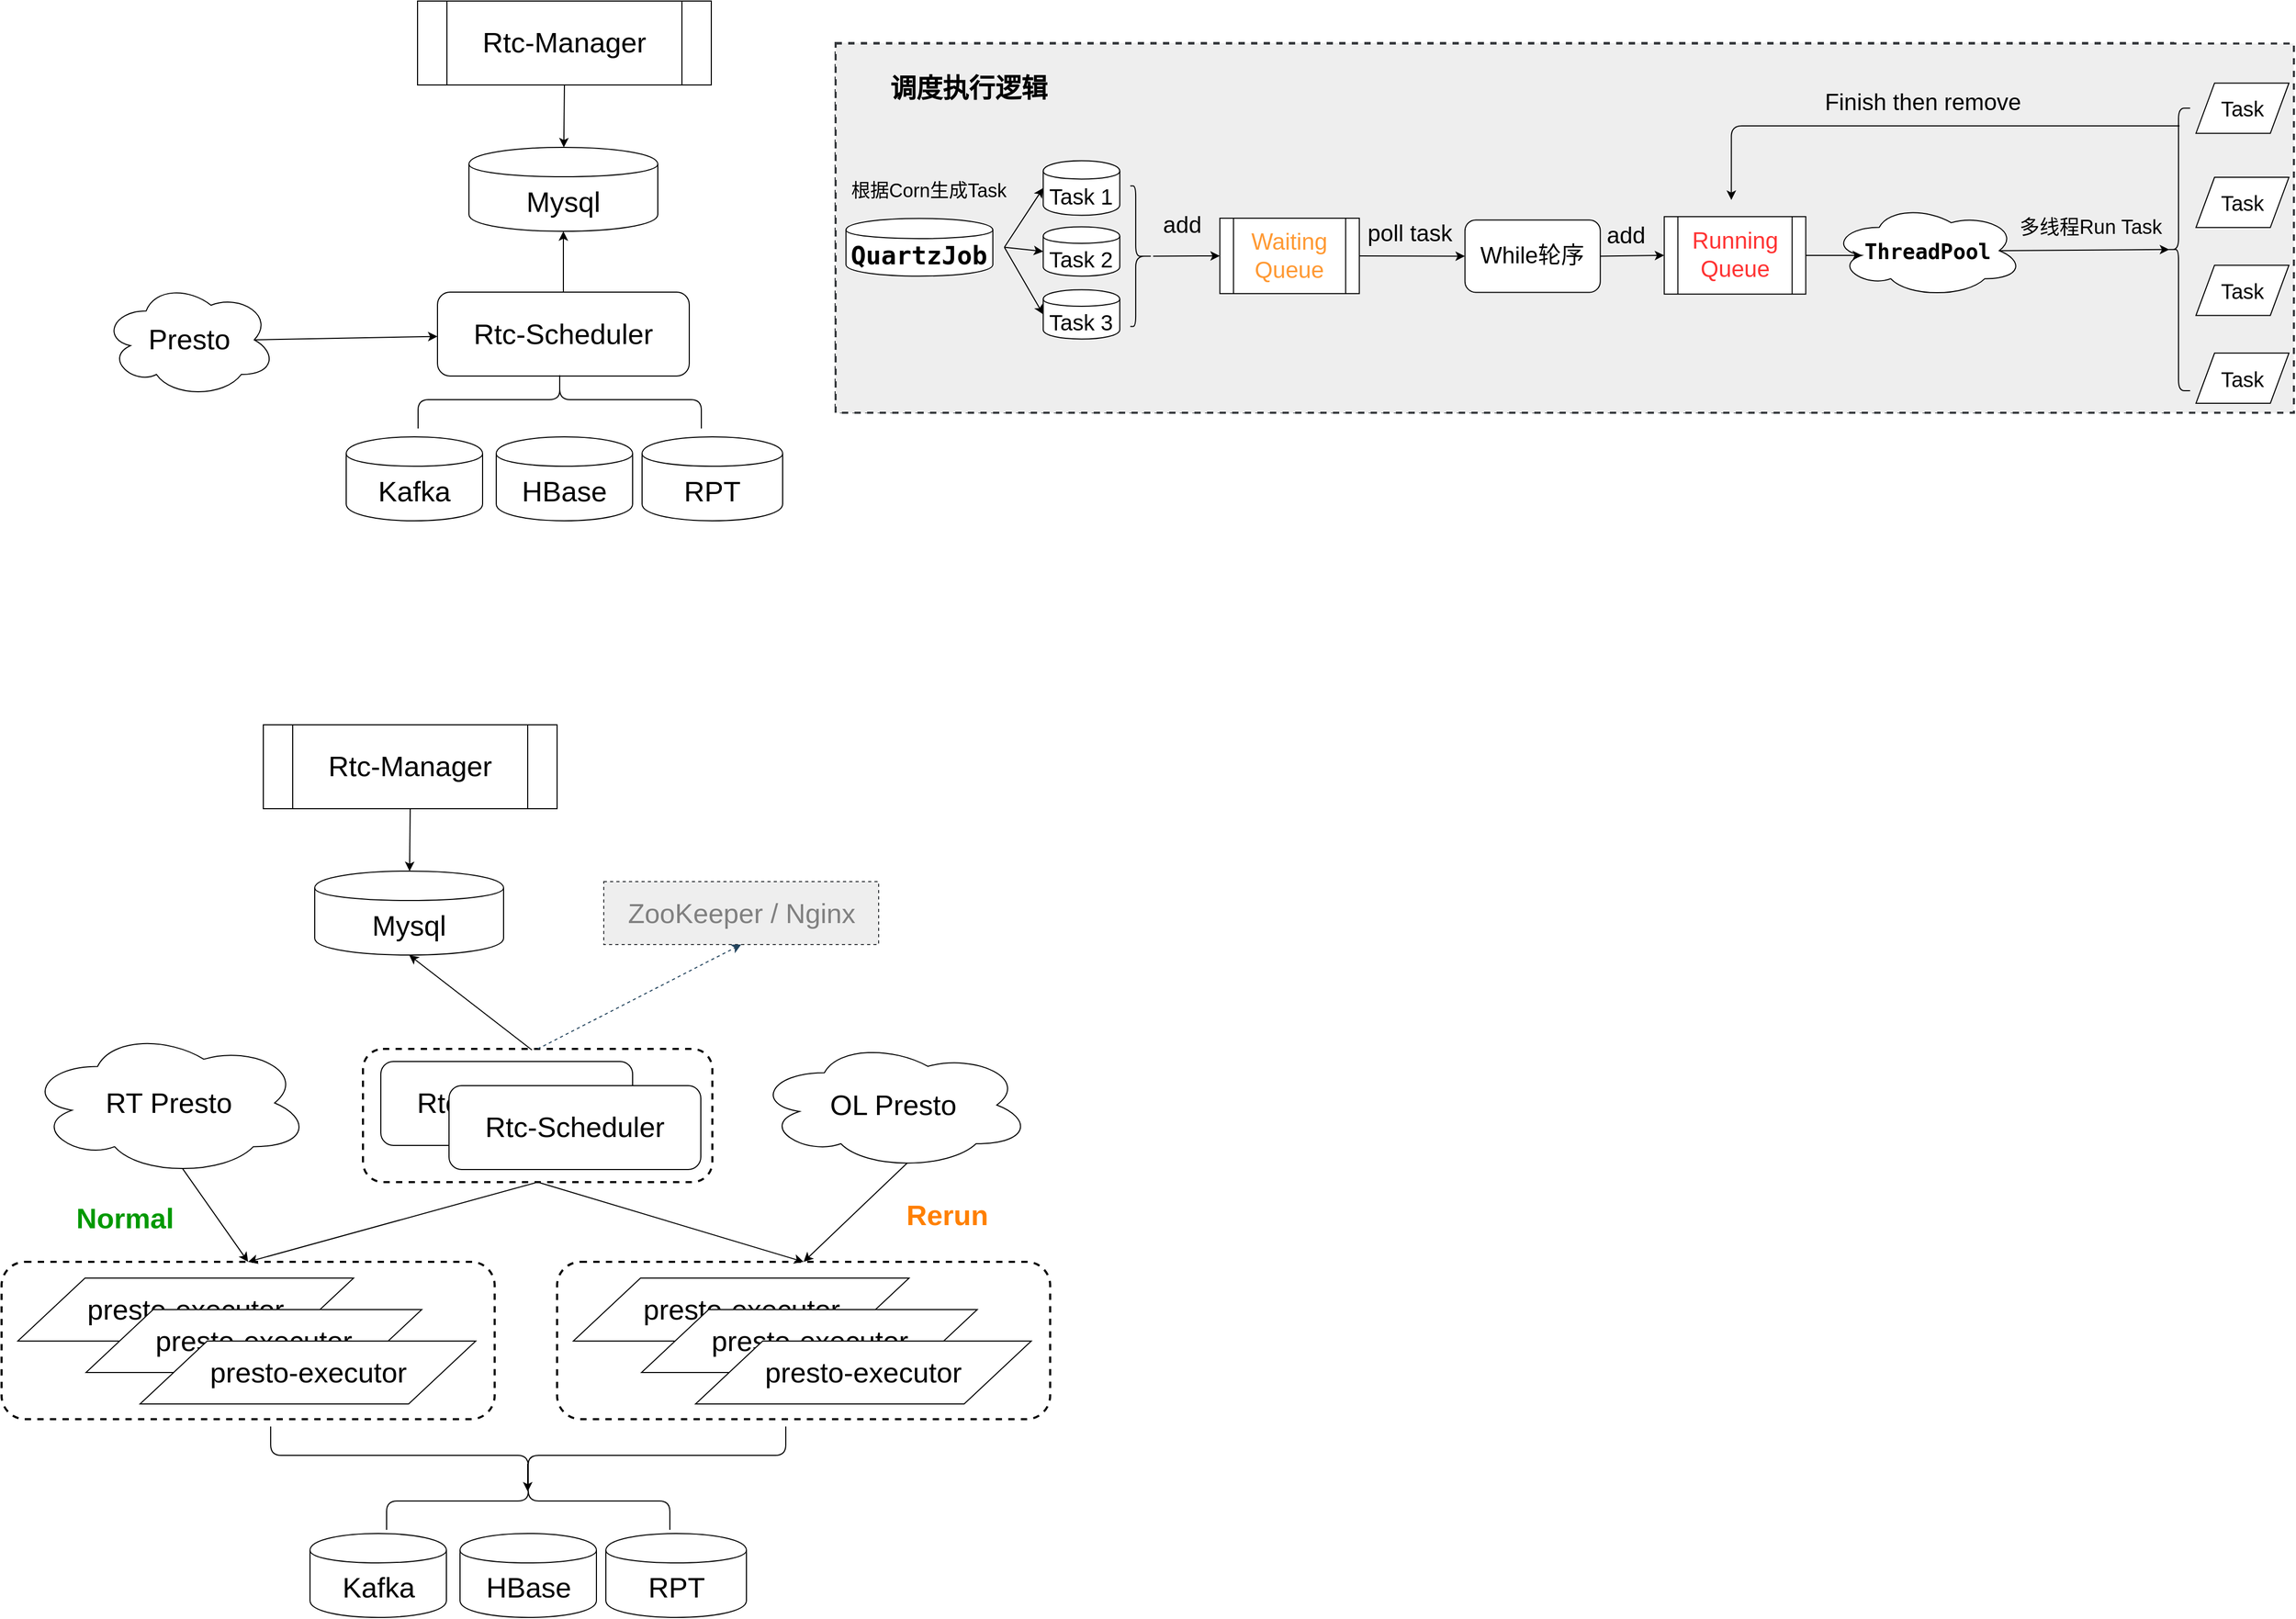 <mxfile pages="1" version="11.2.1" type="github"><diagram id="6GGWvpli2ypJI9R8YyCM" name="第 1 页"><mxGraphModel dx="1673" dy="946" grid="1" gridSize="10" guides="1" tooltips="1" connect="1" arrows="1" fold="1" page="1" pageScale="1" pageWidth="5000" pageHeight="5000" math="0" shadow="0"><root><mxCell id="0"/><mxCell id="1" parent="0"/><mxCell id="wfswNdiwdFXzxna1z3ZK-1" value="&lt;font style=&quot;font-size: 27px&quot;&gt;Rtc-Manager&lt;/font&gt;" style="shape=process;whiteSpace=wrap;html=1;backgroundOutline=1;" parent="1" vertex="1"><mxGeometry x="730" y="150" width="280" height="80" as="geometry"/></mxCell><mxCell id="wfswNdiwdFXzxna1z3ZK-2" value="&lt;font style=&quot;font-size: 27px&quot;&gt;Rtc-&lt;span style=&quot;font-family: &amp;#34;microsoft yahei&amp;#34; , &amp;#34;arial&amp;#34; , &amp;#34;helvetica&amp;#34; , sans-serif ; text-align: left ; background-color: rgb(255 , 255 , 255)&quot;&gt;Scheduler&lt;/span&gt;&lt;/font&gt;" style="rounded=1;whiteSpace=wrap;html=1;" parent="1" vertex="1"><mxGeometry x="749" y="427.5" width="240" height="80" as="geometry"/></mxCell><mxCell id="wfswNdiwdFXzxna1z3ZK-3" value="&lt;font style=&quot;font-size: 27px&quot;&gt;Mysql&lt;/font&gt;" style="shape=cylinder;whiteSpace=wrap;html=1;boundedLbl=1;backgroundOutline=1;" parent="1" vertex="1"><mxGeometry x="779" y="289.5" width="180" height="80" as="geometry"/></mxCell><mxCell id="wfswNdiwdFXzxna1z3ZK-6" value="&lt;font style=&quot;font-size: 27px&quot;&gt;Presto&lt;/font&gt;" style="ellipse;shape=cloud;whiteSpace=wrap;html=1;" parent="1" vertex="1"><mxGeometry x="430" y="418" width="165" height="110" as="geometry"/></mxCell><mxCell id="wfswNdiwdFXzxna1z3ZK-7" value="&lt;font style=&quot;font-size: 27px&quot;&gt;Kafka&lt;/font&gt;" style="shape=cylinder;whiteSpace=wrap;html=1;boundedLbl=1;backgroundOutline=1;" parent="1" vertex="1"><mxGeometry x="662" y="565.5" width="130" height="80" as="geometry"/></mxCell><mxCell id="wfswNdiwdFXzxna1z3ZK-9" value="&lt;font style=&quot;font-size: 27px&quot;&gt;HBase&lt;/font&gt;" style="shape=cylinder;whiteSpace=wrap;html=1;boundedLbl=1;backgroundOutline=1;" parent="1" vertex="1"><mxGeometry x="805" y="565.5" width="130" height="80" as="geometry"/></mxCell><mxCell id="wfswNdiwdFXzxna1z3ZK-10" value="&lt;font style=&quot;font-size: 27px&quot;&gt;RPT&lt;/font&gt;" style="shape=cylinder;whiteSpace=wrap;html=1;boundedLbl=1;backgroundOutline=1;" parent="1" vertex="1"><mxGeometry x="944" y="565.5" width="134" height="80" as="geometry"/></mxCell><mxCell id="wfswNdiwdFXzxna1z3ZK-81" value="" style="group" parent="1" vertex="1" connectable="0"><mxGeometry x="1128.5" y="190" width="1390" height="352.5" as="geometry"/></mxCell><mxCell id="wfswNdiwdFXzxna1z3ZK-12" value="" style="rounded=0;whiteSpace=wrap;html=1;strokeWidth=2;fillColor=#eeeeee;dashed=1;strokeColor=#36393d;" parent="wfswNdiwdFXzxna1z3ZK-81" vertex="1"><mxGeometry width="1275" height="352" as="geometry"/></mxCell><mxCell id="wfswNdiwdFXzxna1z3ZK-43" value="&lt;font style=&quot;font-size: 25px&quot;&gt;&lt;b&gt;调度执行逻辑&lt;/b&gt;&lt;/font&gt;" style="text;html=1;strokeColor=none;fillColor=none;align=center;verticalAlign=middle;whiteSpace=wrap;rounded=0;dashed=1;" parent="wfswNdiwdFXzxna1z3ZK-81" vertex="1"><mxGeometry x="31.017" y="29.932" width="190.53" height="23.946" as="geometry"/></mxCell><mxCell id="wfswNdiwdFXzxna1z3ZK-14" value="&lt;font style=&quot;font-size: 22px&quot;&gt;Waiting Queue&lt;/font&gt;" style="shape=process;whiteSpace=wrap;html=1;backgroundOutline=1;" parent="wfswNdiwdFXzxna1z3ZK-81" vertex="1"><mxGeometry x="365.259" y="166.548" width="132.928" height="71.837" as="geometry"/></mxCell><mxCell id="wfswNdiwdFXzxna1z3ZK-15" value="&lt;font style=&quot;font-size: 14px&quot;&gt;While轮序&lt;/font&gt;" style="rounded=1;whiteSpace=wrap;html=1;" parent="wfswNdiwdFXzxna1z3ZK-81" vertex="1"><mxGeometry x="575.862" y="166.728" width="129" height="69" as="geometry"/></mxCell><mxCell id="wfswNdiwdFXzxna1z3ZK-16" value="" style="endArrow=classic;html=1;exitX=1;exitY=0.5;exitDx=0;exitDy=0;entryX=0;entryY=0.5;entryDx=0;entryDy=0;" parent="wfswNdiwdFXzxna1z3ZK-81" source="wfswNdiwdFXzxna1z3ZK-14" target="wfswNdiwdFXzxna1z3ZK-15" edge="1"><mxGeometry width="50" height="50" relative="1" as="geometry"><mxPoint x="441.139" y="131.102" as="sourcePoint"/><mxPoint x="496.525" y="71.238" as="targetPoint"/></mxGeometry></mxCell><mxCell id="wfswNdiwdFXzxna1z3ZK-17" value="Running Queue" style="shape=process;whiteSpace=wrap;html=1;backgroundOutline=1;" parent="wfswNdiwdFXzxna1z3ZK-81" vertex="1"><mxGeometry x="738.304" y="155.048" width="132.928" height="71.837" as="geometry"/></mxCell><mxCell id="wfswNdiwdFXzxna1z3ZK-18" value="&lt;font style=&quot;font-size: 14px&quot;&gt;poll task&lt;/font&gt;" style="text;html=1;strokeColor=none;fillColor=none;align=center;verticalAlign=middle;whiteSpace=wrap;rounded=0;" parent="wfswNdiwdFXzxna1z3ZK-81" vertex="1"><mxGeometry x="498.187" y="160.435" width="77.541" height="23.946" as="geometry"/></mxCell><mxCell id="wfswNdiwdFXzxna1z3ZK-19" value="" style="endArrow=classic;html=1;exitX=1;exitY=0.5;exitDx=0;exitDy=0;entryX=0;entryY=0.5;entryDx=0;entryDy=0;" parent="wfswNdiwdFXzxna1z3ZK-81" source="wfswNdiwdFXzxna1z3ZK-15" target="wfswNdiwdFXzxna1z3ZK-17" edge="1"><mxGeometry width="50" height="50" relative="1" as="geometry"><mxPoint x="693.994" y="131.102" as="sourcePoint"/><mxPoint x="749.381" y="71.238" as="targetPoint"/></mxGeometry></mxCell><mxCell id="wfswNdiwdFXzxna1z3ZK-20" value="&lt;span style=&quot;font-size: 14px&quot;&gt;add&lt;/span&gt;" style="text;html=1;strokeColor=none;fillColor=none;align=center;verticalAlign=middle;whiteSpace=wrap;rounded=0;" parent="wfswNdiwdFXzxna1z3ZK-81" vertex="1"><mxGeometry x="662.424" y="160.435" width="77.541" height="23.946" as="geometry"/></mxCell><mxCell id="wfswNdiwdFXzxna1z3ZK-21" value="&lt;pre&gt;&lt;b&gt;&lt;font&gt;ThreadPool&lt;/font&gt;&lt;/b&gt;&lt;/pre&gt;" style="ellipse;shape=cloud;whiteSpace=wrap;html=1;" parent="wfswNdiwdFXzxna1z3ZK-81" vertex="1"><mxGeometry x="896.709" y="143.075" width="132.928" height="95.782" as="geometry"/></mxCell><mxCell id="wfswNdiwdFXzxna1z3ZK-22" value="" style="endArrow=classic;html=1;exitX=1;exitY=0.5;exitDx=0;exitDy=0;" parent="wfswNdiwdFXzxna1z3ZK-81" source="wfswNdiwdFXzxna1z3ZK-17" edge="1"><mxGeometry width="50" height="50" relative="1" as="geometry"><mxPoint x="882.309" y="131.102" as="sourcePoint"/><mxPoint x="904.464" y="190.966" as="targetPoint"/></mxGeometry></mxCell><mxCell id="wfswNdiwdFXzxna1z3ZK-23" value="Task" style="shape=parallelogram;perimeter=parallelogramPerimeter;whiteSpace=wrap;html=1;" parent="wfswNdiwdFXzxna1z3ZK-81" vertex="1"><mxGeometry x="1295.642" y="37.728" width="88.619" height="47.891" as="geometry"/></mxCell><mxCell id="wfswNdiwdFXzxna1z3ZK-24" value="Task" style="shape=parallelogram;perimeter=parallelogramPerimeter;whiteSpace=wrap;html=1;" parent="wfswNdiwdFXzxna1z3ZK-81" vertex="1"><mxGeometry x="1295.642" y="127.524" width="88.619" height="47.891" as="geometry"/></mxCell><mxCell id="wfswNdiwdFXzxna1z3ZK-25" value="Task" style="shape=parallelogram;perimeter=parallelogramPerimeter;whiteSpace=wrap;html=1;" parent="wfswNdiwdFXzxna1z3ZK-81" vertex="1"><mxGeometry x="1295.642" y="211.333" width="88.619" height="47.891" as="geometry"/></mxCell><mxCell id="wfswNdiwdFXzxna1z3ZK-26" value="Task" style="shape=parallelogram;perimeter=parallelogramPerimeter;whiteSpace=wrap;html=1;" parent="wfswNdiwdFXzxna1z3ZK-81" vertex="1"><mxGeometry x="1295.642" y="295.143" width="88.619" height="47.891" as="geometry"/></mxCell><mxCell id="wfswNdiwdFXzxna1z3ZK-27" value="" style="shape=curlyBracket;whiteSpace=wrap;html=1;rounded=1;strokeWidth=1;" parent="wfswNdiwdFXzxna1z3ZK-81" vertex="1"><mxGeometry x="1267.949" y="61.673" width="22.155" height="269.388" as="geometry"/></mxCell><mxCell id="wfswNdiwdFXzxna1z3ZK-28" value="" style="edgeStyle=orthogonalEdgeStyle;rounded=0;orthogonalLoop=1;jettySize=auto;html=1;" parent="wfswNdiwdFXzxna1z3ZK-81" edge="1"><mxGeometry relative="1" as="geometry"><mxPoint x="1026.314" y="189.769" as="sourcePoint"/><mxPoint x="1137.087" y="189.769" as="targetPoint"/></mxGeometry></mxCell><mxCell id="wfswNdiwdFXzxna1z3ZK-29" value="&lt;span style=&quot;font-size: 14px&quot;&gt;多线程Run Task&lt;/span&gt;" style="text;html=1;strokeColor=none;fillColor=none;align=center;verticalAlign=middle;whiteSpace=wrap;rounded=0;" parent="wfswNdiwdFXzxna1z3ZK-81" vertex="1"><mxGeometry x="1013.021" y="152.653" width="144.005" height="23.946" as="geometry"/></mxCell><mxCell id="wfswNdiwdFXzxna1z3ZK-30" value="" style="edgeStyle=segmentEdgeStyle;endArrow=classic;html=1;" parent="wfswNdiwdFXzxna1z3ZK-81" edge="1"><mxGeometry width="50" height="50" relative="1" as="geometry"><mxPoint x="1149.826" y="79.619" as="sourcePoint"/><mxPoint x="804.768" y="149.061" as="targetPoint"/></mxGeometry></mxCell><mxCell id="wfswNdiwdFXzxna1z3ZK-31" value="&lt;span style=&quot;font-size: 14px&quot;&gt;Finish then remove&lt;/span&gt;" style="text;html=1;strokeColor=none;fillColor=none;align=center;verticalAlign=middle;whiteSpace=wrap;rounded=0;" parent="wfswNdiwdFXzxna1z3ZK-81" vertex="1"><mxGeometry x="876.77" y="53.279" width="144.005" height="23.946" as="geometry"/></mxCell><mxCell id="wfswNdiwdFXzxna1z3ZK-32" value="&lt;pre&gt;&lt;font size=&quot;1&quot;&gt;&lt;b style=&quot;font-size: 24px&quot;&gt;QuartzJob&lt;/b&gt;&lt;/font&gt;&lt;/pre&gt;" style="shape=cylinder;whiteSpace=wrap;html=1;boundedLbl=1;backgroundOutline=1;strokeWidth=1;" parent="wfswNdiwdFXzxna1z3ZK-81" vertex="1"><mxGeometry x="8.862" y="166.728" width="140" height="55" as="geometry"/></mxCell><mxCell id="wfswNdiwdFXzxna1z3ZK-33" value="&lt;font style=&quot;font-size: 21px&quot;&gt;Task 1&lt;/font&gt;" style="shape=cylinder;whiteSpace=wrap;html=1;boundedLbl=1;backgroundOutline=1;strokeWidth=1;" parent="wfswNdiwdFXzxna1z3ZK-81" vertex="1"><mxGeometry x="196.862" y="111.728" width="73" height="52" as="geometry"/></mxCell><mxCell id="wfswNdiwdFXzxna1z3ZK-34" value="&lt;span style=&quot;font-size: 21px&quot;&gt;Task 2&lt;/span&gt;" style="shape=cylinder;whiteSpace=wrap;html=1;boundedLbl=1;backgroundOutline=1;strokeWidth=1;" parent="wfswNdiwdFXzxna1z3ZK-81" vertex="1"><mxGeometry x="196.862" y="174.728" width="73" height="47" as="geometry"/></mxCell><mxCell id="wfswNdiwdFXzxna1z3ZK-35" value="&lt;span style=&quot;font-size: 21px&quot;&gt;Task 3&lt;/span&gt;" style="shape=cylinder;whiteSpace=wrap;html=1;boundedLbl=1;backgroundOutline=1;strokeWidth=1;" parent="wfswNdiwdFXzxna1z3ZK-81" vertex="1"><mxGeometry x="196.862" y="234.728" width="73" height="47" as="geometry"/></mxCell><mxCell id="wfswNdiwdFXzxna1z3ZK-36" value="" style="endArrow=classic;html=1;exitX=1;exitY=0.5;exitDx=0;exitDy=0;entryX=0;entryY=0.5;entryDx=0;entryDy=0;" parent="wfswNdiwdFXzxna1z3ZK-81" target="wfswNdiwdFXzxna1z3ZK-33" edge="1"><mxGeometry width="50" height="50" relative="1" as="geometry"><mxPoint x="159.862" y="194.228" as="sourcePoint"/><mxPoint x="174.944" y="137.088" as="targetPoint"/></mxGeometry></mxCell><mxCell id="wfswNdiwdFXzxna1z3ZK-37" value="" style="endArrow=classic;html=1;exitX=1;exitY=0.5;exitDx=0;exitDy=0;entryX=0;entryY=0.5;entryDx=0;entryDy=0;" parent="wfswNdiwdFXzxna1z3ZK-81" target="wfswNdiwdFXzxna1z3ZK-34" edge="1"><mxGeometry width="50" height="50" relative="1" as="geometry"><mxPoint x="159.862" y="194.228" as="sourcePoint"/><mxPoint x="219.412" y="160.35" as="targetPoint"/></mxGeometry></mxCell><mxCell id="wfswNdiwdFXzxna1z3ZK-38" value="" style="endArrow=classic;html=1;exitX=1;exitY=0.5;exitDx=0;exitDy=0;entryX=0;entryY=0.5;entryDx=0;entryDy=0;" parent="wfswNdiwdFXzxna1z3ZK-81" target="wfswNdiwdFXzxna1z3ZK-35" edge="1"><mxGeometry width="50" height="50" relative="1" as="geometry"><mxPoint x="159.862" y="194.228" as="sourcePoint"/><mxPoint x="219.254" y="201.741" as="targetPoint"/></mxGeometry></mxCell><mxCell id="wfswNdiwdFXzxna1z3ZK-39" value="&lt;font style=&quot;font-size: 18px&quot;&gt;根据Corn生成Task&lt;/font&gt;" style="text;html=1;strokeColor=none;fillColor=none;align=center;verticalAlign=middle;whiteSpace=wrap;rounded=0;" parent="wfswNdiwdFXzxna1z3ZK-81" vertex="1"><mxGeometry x="8.862" y="128.728" width="159" height="24" as="geometry"/></mxCell><mxCell id="wfswNdiwdFXzxna1z3ZK-40" value="" style="shape=curlyBracket;whiteSpace=wrap;html=1;rounded=1;strokeWidth=1;size=0.764;rotation=180;" parent="wfswNdiwdFXzxna1z3ZK-81" vertex="1"><mxGeometry x="279.862" y="135.728" width="22" height="134" as="geometry"/></mxCell><mxCell id="wfswNdiwdFXzxna1z3ZK-41" value="" style="endArrow=classic;html=1;exitX=0.1;exitY=0.5;exitDx=0;exitDy=0;exitPerimeter=0;entryX=0;entryY=0.5;entryDx=0;entryDy=0;" parent="wfswNdiwdFXzxna1z3ZK-81" target="wfswNdiwdFXzxna1z3ZK-14" edge="1"><mxGeometry width="50" height="50" relative="1" as="geometry"><mxPoint x="301.662" y="202.728" as="sourcePoint"/><mxPoint x="365.259" y="274.776" as="targetPoint"/></mxGeometry></mxCell><mxCell id="wfswNdiwdFXzxna1z3ZK-42" value="&lt;font style=&quot;font-size: 22px&quot;&gt;add&lt;/font&gt;" style="text;html=1;strokeColor=none;fillColor=none;align=center;verticalAlign=middle;whiteSpace=wrap;rounded=0;" parent="wfswNdiwdFXzxna1z3ZK-81" vertex="1"><mxGeometry x="307.657" y="161.034" width="44.309" height="23.946" as="geometry"/></mxCell><mxCell id="wfswNdiwdFXzxna1z3ZK-46" value="" style="rounded=0;whiteSpace=wrap;html=1;strokeWidth=2;fillColor=#eeeeee;dashed=1;strokeColor=#36393d;" parent="wfswNdiwdFXzxna1z3ZK-81" vertex="1"><mxGeometry y="0.5" width="1390" height="352" as="geometry"/></mxCell><mxCell id="wfswNdiwdFXzxna1z3ZK-47" value="" style="group" parent="wfswNdiwdFXzxna1z3ZK-81" vertex="1" connectable="0"><mxGeometry x="9.862" y="32.228" width="1253.399" height="305.306" as="geometry"/></mxCell><mxCell id="wfswNdiwdFXzxna1z3ZK-48" value="&lt;font style=&quot;font-size: 22px&quot; color=&quot;#ff9933&quot;&gt;Waiting Queue&lt;/font&gt;" style="shape=process;whiteSpace=wrap;html=1;backgroundOutline=1;" parent="wfswNdiwdFXzxna1z3ZK-47" vertex="1"><mxGeometry x="356.397" y="134.82" width="132.928" height="71.837" as="geometry"/></mxCell><mxCell id="wfswNdiwdFXzxna1z3ZK-49" value="&lt;font style=&quot;font-size: 22px&quot;&gt;While轮序&lt;/font&gt;" style="rounded=1;whiteSpace=wrap;html=1;" parent="wfswNdiwdFXzxna1z3ZK-47" vertex="1"><mxGeometry x="590" y="136.5" width="129" height="69" as="geometry"/></mxCell><mxCell id="wfswNdiwdFXzxna1z3ZK-50" value="" style="endArrow=classic;html=1;exitX=1;exitY=0.5;exitDx=0;exitDy=0;entryX=0;entryY=0.5;entryDx=0;entryDy=0;" parent="wfswNdiwdFXzxna1z3ZK-47" source="wfswNdiwdFXzxna1z3ZK-48" target="wfswNdiwdFXzxna1z3ZK-49" edge="1"><mxGeometry width="50" height="50" relative="1" as="geometry"><mxPoint x="432.277" y="99.374" as="sourcePoint"/><mxPoint x="487.663" y="39.51" as="targetPoint"/></mxGeometry></mxCell><mxCell id="wfswNdiwdFXzxna1z3ZK-52" value="&lt;font style=&quot;font-size: 22px&quot;&gt;poll task&lt;/font&gt;" style="text;html=1;strokeColor=none;fillColor=none;align=center;verticalAlign=middle;whiteSpace=wrap;rounded=0;" parent="wfswNdiwdFXzxna1z3ZK-47" vertex="1"><mxGeometry x="486" y="138" width="104" height="24" as="geometry"/></mxCell><mxCell id="wfswNdiwdFXzxna1z3ZK-56" value="" style="endArrow=classic;html=1;exitX=1;exitY=0.5;exitDx=0;exitDy=0;" parent="wfswNdiwdFXzxna1z3ZK-47" source="wfswNdiwdFXzxna1z3ZK-51" edge="1"><mxGeometry width="50" height="50" relative="1" as="geometry"><mxPoint x="873.447" y="99.374" as="sourcePoint"/><mxPoint x="895.602" y="159.238" as="targetPoint"/></mxGeometry></mxCell><mxCell id="wfswNdiwdFXzxna1z3ZK-57" value="&lt;font style=&quot;font-size: 20px&quot;&gt;Task&lt;/font&gt;" style="shape=parallelogram;perimeter=parallelogramPerimeter;whiteSpace=wrap;html=1;" parent="wfswNdiwdFXzxna1z3ZK-47" vertex="1"><mxGeometry x="1286.781" y="6" width="88.619" height="47.891" as="geometry"/></mxCell><mxCell id="wfswNdiwdFXzxna1z3ZK-58" value="&lt;font style=&quot;font-size: 20px&quot;&gt;Task&lt;/font&gt;" style="shape=parallelogram;perimeter=parallelogramPerimeter;whiteSpace=wrap;html=1;" parent="wfswNdiwdFXzxna1z3ZK-47" vertex="1"><mxGeometry x="1286.781" y="95.796" width="88.619" height="47.891" as="geometry"/></mxCell><mxCell id="wfswNdiwdFXzxna1z3ZK-59" value="&lt;font style=&quot;font-size: 20px&quot;&gt;Task&lt;/font&gt;" style="shape=parallelogram;perimeter=parallelogramPerimeter;whiteSpace=wrap;html=1;" parent="wfswNdiwdFXzxna1z3ZK-47" vertex="1"><mxGeometry x="1286.781" y="179.605" width="88.619" height="47.891" as="geometry"/></mxCell><mxCell id="wfswNdiwdFXzxna1z3ZK-60" value="&lt;font style=&quot;font-size: 20px&quot;&gt;Task&lt;/font&gt;" style="shape=parallelogram;perimeter=parallelogramPerimeter;whiteSpace=wrap;html=1;" parent="wfswNdiwdFXzxna1z3ZK-47" vertex="1"><mxGeometry x="1286.781" y="263.415" width="88.619" height="47.891" as="geometry"/></mxCell><mxCell id="wfswNdiwdFXzxna1z3ZK-61" value="" style="shape=curlyBracket;whiteSpace=wrap;html=1;rounded=1;strokeWidth=1;" parent="wfswNdiwdFXzxna1z3ZK-47" vertex="1"><mxGeometry x="1259.087" y="29.946" width="22.155" height="269.388" as="geometry"/></mxCell><mxCell id="wfswNdiwdFXzxna1z3ZK-64" value="" style="edgeStyle=segmentEdgeStyle;endArrow=classic;html=1;" parent="wfswNdiwdFXzxna1z3ZK-47" edge="1"><mxGeometry width="50" height="50" relative="1" as="geometry"><mxPoint x="1271.138" y="46.772" as="sourcePoint"/><mxPoint x="843.906" y="117.333" as="targetPoint"/></mxGeometry></mxCell><mxCell id="wfswNdiwdFXzxna1z3ZK-65" value="&lt;font style=&quot;font-size: 22px&quot;&gt;Finish then remove&lt;/font&gt;" style="text;html=1;strokeColor=none;fillColor=none;align=center;verticalAlign=middle;whiteSpace=wrap;rounded=0;" parent="wfswNdiwdFXzxna1z3ZK-47" vertex="1"><mxGeometry x="911" y="13" width="232" height="24" as="geometry"/></mxCell><mxCell id="wfswNdiwdFXzxna1z3ZK-66" value="&lt;pre&gt;&lt;font size=&quot;1&quot;&gt;&lt;b style=&quot;font-size: 24px&quot;&gt;QuartzJob&lt;/b&gt;&lt;/font&gt;&lt;/pre&gt;" style="shape=cylinder;whiteSpace=wrap;html=1;boundedLbl=1;backgroundOutline=1;strokeWidth=1;" parent="wfswNdiwdFXzxna1z3ZK-47" vertex="1"><mxGeometry y="135" width="140" height="55" as="geometry"/></mxCell><mxCell id="wfswNdiwdFXzxna1z3ZK-67" value="&lt;font style=&quot;font-size: 21px&quot;&gt;Task 1&lt;/font&gt;" style="shape=cylinder;whiteSpace=wrap;html=1;boundedLbl=1;backgroundOutline=1;strokeWidth=1;" parent="wfswNdiwdFXzxna1z3ZK-47" vertex="1"><mxGeometry x="188" y="80" width="73" height="52" as="geometry"/></mxCell><mxCell id="wfswNdiwdFXzxna1z3ZK-68" value="&lt;span style=&quot;font-size: 21px&quot;&gt;Task 2&lt;/span&gt;" style="shape=cylinder;whiteSpace=wrap;html=1;boundedLbl=1;backgroundOutline=1;strokeWidth=1;" parent="wfswNdiwdFXzxna1z3ZK-47" vertex="1"><mxGeometry x="188" y="143" width="73" height="47" as="geometry"/></mxCell><mxCell id="wfswNdiwdFXzxna1z3ZK-69" value="&lt;span style=&quot;font-size: 21px&quot;&gt;Task 3&lt;/span&gt;" style="shape=cylinder;whiteSpace=wrap;html=1;boundedLbl=1;backgroundOutline=1;strokeWidth=1;" parent="wfswNdiwdFXzxna1z3ZK-47" vertex="1"><mxGeometry x="188" y="203" width="73" height="47" as="geometry"/></mxCell><mxCell id="wfswNdiwdFXzxna1z3ZK-70" value="" style="endArrow=classic;html=1;exitX=1;exitY=0.5;exitDx=0;exitDy=0;entryX=0;entryY=0.5;entryDx=0;entryDy=0;" parent="wfswNdiwdFXzxna1z3ZK-47" target="wfswNdiwdFXzxna1z3ZK-67" edge="1"><mxGeometry width="50" height="50" relative="1" as="geometry"><mxPoint x="151" y="162.5" as="sourcePoint"/><mxPoint x="166.083" y="105.361" as="targetPoint"/></mxGeometry></mxCell><mxCell id="wfswNdiwdFXzxna1z3ZK-71" value="" style="endArrow=classic;html=1;exitX=1;exitY=0.5;exitDx=0;exitDy=0;entryX=0;entryY=0.5;entryDx=0;entryDy=0;" parent="wfswNdiwdFXzxna1z3ZK-47" target="wfswNdiwdFXzxna1z3ZK-68" edge="1"><mxGeometry width="50" height="50" relative="1" as="geometry"><mxPoint x="151" y="162.5" as="sourcePoint"/><mxPoint x="210.55" y="128.622" as="targetPoint"/></mxGeometry></mxCell><mxCell id="wfswNdiwdFXzxna1z3ZK-72" value="" style="endArrow=classic;html=1;exitX=1;exitY=0.5;exitDx=0;exitDy=0;entryX=0;entryY=0.5;entryDx=0;entryDy=0;" parent="wfswNdiwdFXzxna1z3ZK-47" target="wfswNdiwdFXzxna1z3ZK-69" edge="1"><mxGeometry width="50" height="50" relative="1" as="geometry"><mxPoint x="151" y="162.5" as="sourcePoint"/><mxPoint x="210.392" y="170.014" as="targetPoint"/></mxGeometry></mxCell><mxCell id="wfswNdiwdFXzxna1z3ZK-73" value="&lt;font style=&quot;font-size: 18px&quot;&gt;根据Corn生成Task&lt;/font&gt;" style="text;html=1;strokeColor=none;fillColor=none;align=center;verticalAlign=middle;whiteSpace=wrap;rounded=0;" parent="wfswNdiwdFXzxna1z3ZK-47" vertex="1"><mxGeometry y="97" width="159" height="24" as="geometry"/></mxCell><mxCell id="wfswNdiwdFXzxna1z3ZK-74" value="" style="shape=curlyBracket;whiteSpace=wrap;html=1;rounded=1;strokeWidth=1;size=0.764;rotation=180;" parent="wfswNdiwdFXzxna1z3ZK-47" vertex="1"><mxGeometry x="271" y="104" width="22" height="134" as="geometry"/></mxCell><mxCell id="wfswNdiwdFXzxna1z3ZK-75" value="" style="endArrow=classic;html=1;exitX=0.1;exitY=0.5;exitDx=0;exitDy=0;exitPerimeter=0;entryX=0;entryY=0.5;entryDx=0;entryDy=0;" parent="wfswNdiwdFXzxna1z3ZK-47" target="wfswNdiwdFXzxna1z3ZK-48" edge="1"><mxGeometry width="50" height="50" relative="1" as="geometry"><mxPoint x="292.8" y="171.0" as="sourcePoint"/><mxPoint x="356.397" y="243.048" as="targetPoint"/></mxGeometry></mxCell><mxCell id="wfswNdiwdFXzxna1z3ZK-76" value="&lt;font style=&quot;font-size: 22px&quot;&gt;add&lt;/font&gt;" style="text;html=1;strokeColor=none;fillColor=none;align=center;verticalAlign=middle;whiteSpace=wrap;rounded=0;" parent="wfswNdiwdFXzxna1z3ZK-47" vertex="1"><mxGeometry x="298.795" y="129.306" width="44.309" height="23.946" as="geometry"/></mxCell><mxCell id="wfswNdiwdFXzxna1z3ZK-77" value="&lt;font style=&quot;font-size: 25px&quot;&gt;&lt;b&gt;调度执行逻辑&lt;/b&gt;&lt;/font&gt;" style="text;html=1;strokeColor=none;fillColor=none;align=center;verticalAlign=middle;whiteSpace=wrap;rounded=0;dashed=1;" parent="wfswNdiwdFXzxna1z3ZK-81" vertex="1"><mxGeometry x="31.017" y="30.432" width="190.53" height="23.946" as="geometry"/></mxCell><mxCell id="wfswNdiwdFXzxna1z3ZK-55" value="&lt;pre&gt;&lt;b&gt;&lt;font style=&quot;font-size: 20px&quot;&gt;ThreadPool&lt;/font&gt;&lt;/b&gt;&lt;/pre&gt;" style="ellipse;shape=cloud;whiteSpace=wrap;html=1;" parent="wfswNdiwdFXzxna1z3ZK-81" vertex="1"><mxGeometry x="949" y="153.5" width="183" height="89" as="geometry"/></mxCell><mxCell id="wfswNdiwdFXzxna1z3ZK-51" value="&lt;font style=&quot;font-size: 22px&quot; color=&quot;#ff3333&quot;&gt;Running Queue&lt;/font&gt;" style="shape=process;whiteSpace=wrap;html=1;backgroundOutline=1;" parent="wfswNdiwdFXzxna1z3ZK-81" vertex="1"><mxGeometry x="789.804" y="165.548" width="134.928" height="73.837" as="geometry"/></mxCell><mxCell id="wfswNdiwdFXzxna1z3ZK-53" value="" style="endArrow=classic;html=1;exitX=1;exitY=0.5;exitDx=0;exitDy=0;entryX=0;entryY=0.5;entryDx=0;entryDy=0;" parent="wfswNdiwdFXzxna1z3ZK-81" source="wfswNdiwdFXzxna1z3ZK-49" target="wfswNdiwdFXzxna1z3ZK-51" edge="1"><mxGeometry width="50" height="50" relative="1" as="geometry"><mxPoint x="693.994" y="131.602" as="sourcePoint"/><mxPoint x="749.381" y="71.738" as="targetPoint"/></mxGeometry></mxCell><mxCell id="wfswNdiwdFXzxna1z3ZK-54" value="&lt;font style=&quot;font-size: 22px&quot;&gt;add&lt;/font&gt;" style="text;html=1;strokeColor=none;fillColor=none;align=center;verticalAlign=middle;whiteSpace=wrap;rounded=0;" parent="wfswNdiwdFXzxna1z3ZK-81" vertex="1"><mxGeometry x="714.924" y="171.935" width="77.541" height="23.946" as="geometry"/></mxCell><mxCell id="wfswNdiwdFXzxna1z3ZK-63" value="&lt;font style=&quot;font-size: 19px&quot;&gt;多线程Run Task&lt;/font&gt;" style="text;html=1;strokeColor=none;fillColor=none;align=center;verticalAlign=middle;whiteSpace=wrap;rounded=0;" parent="wfswNdiwdFXzxna1z3ZK-81" vertex="1"><mxGeometry x="1124.021" y="163.653" width="144.005" height="23.946" as="geometry"/></mxCell><mxCell id="wfswNdiwdFXzxna1z3ZK-78" value="" style="endArrow=classic;html=1;exitX=1;exitY=0.5;exitDx=0;exitDy=0;entryX=0.16;entryY=0.55;entryDx=0;entryDy=0;entryPerimeter=0;" parent="wfswNdiwdFXzxna1z3ZK-81" source="wfswNdiwdFXzxna1z3ZK-51" target="wfswNdiwdFXzxna1z3ZK-55" edge="1"><mxGeometry width="50" height="50" relative="1" as="geometry"><mxPoint x="931.362" y="238.728" as="sourcePoint"/><mxPoint x="1006.304" y="237.966" as="targetPoint"/></mxGeometry></mxCell><mxCell id="wfswNdiwdFXzxna1z3ZK-79" value="" style="endArrow=classic;html=1;exitX=0.875;exitY=0.5;exitDx=0;exitDy=0;exitPerimeter=0;entryX=0.1;entryY=0.5;entryDx=0;entryDy=0;entryPerimeter=0;" parent="wfswNdiwdFXzxna1z3ZK-81" source="wfswNdiwdFXzxna1z3ZK-55" target="wfswNdiwdFXzxna1z3ZK-61" edge="1"><mxGeometry width="50" height="50" relative="1" as="geometry"><mxPoint x="1110" y="291" as="sourcePoint"/><mxPoint x="1160" y="241" as="targetPoint"/></mxGeometry></mxCell><mxCell id="wfswNdiwdFXzxna1z3ZK-82" value="" style="endArrow=classic;html=1;exitX=0.5;exitY=1;exitDx=0;exitDy=0;" parent="1" source="wfswNdiwdFXzxna1z3ZK-1" target="wfswNdiwdFXzxna1z3ZK-3" edge="1"><mxGeometry width="50" height="50" relative="1" as="geometry"><mxPoint x="660" y="290" as="sourcePoint"/><mxPoint x="710" y="240" as="targetPoint"/></mxGeometry></mxCell><mxCell id="wfswNdiwdFXzxna1z3ZK-83" value="" style="endArrow=classic;html=1;exitX=0.5;exitY=0;exitDx=0;exitDy=0;entryX=0.5;entryY=1;entryDx=0;entryDy=0;" parent="1" source="wfswNdiwdFXzxna1z3ZK-2" target="wfswNdiwdFXzxna1z3ZK-3" edge="1"><mxGeometry width="50" height="50" relative="1" as="geometry"><mxPoint x="690" y="410" as="sourcePoint"/><mxPoint x="740" y="360" as="targetPoint"/></mxGeometry></mxCell><mxCell id="wfswNdiwdFXzxna1z3ZK-84" value="" style="endArrow=classic;html=1;exitX=0.875;exitY=0.5;exitDx=0;exitDy=0;exitPerimeter=0;" parent="1" source="wfswNdiwdFXzxna1z3ZK-6" target="wfswNdiwdFXzxna1z3ZK-2" edge="1"><mxGeometry width="50" height="50" relative="1" as="geometry"><mxPoint x="650" y="450" as="sourcePoint"/><mxPoint x="700" y="400" as="targetPoint"/></mxGeometry></mxCell><mxCell id="wfswNdiwdFXzxna1z3ZK-85" value="" style="shape=curlyBracket;whiteSpace=wrap;html=1;rounded=1;rotation=90;" parent="1" vertex="1"><mxGeometry x="838" y="395" width="55" height="270" as="geometry"/></mxCell><mxCell id="Yu_ZGBINd114suLNDj9D-1" value="&lt;font style=&quot;font-size: 27px&quot;&gt;Rtc-Manager&lt;/font&gt;" style="shape=process;whiteSpace=wrap;html=1;backgroundOutline=1;" vertex="1" parent="1"><mxGeometry x="583" y="840" width="280" height="80" as="geometry"/></mxCell><mxCell id="Yu_ZGBINd114suLNDj9D-3" value="&lt;font style=&quot;font-size: 27px&quot;&gt;Mysql&lt;/font&gt;" style="shape=cylinder;whiteSpace=wrap;html=1;boundedLbl=1;backgroundOutline=1;" vertex="1" parent="1"><mxGeometry x="632" y="979.5" width="180" height="80" as="geometry"/></mxCell><mxCell id="Yu_ZGBINd114suLNDj9D-4" value="&lt;font style=&quot;font-size: 27px&quot;&gt;RT Presto&lt;/font&gt;" style="ellipse;shape=cloud;whiteSpace=wrap;html=1;" vertex="1" parent="1"><mxGeometry x="357.5" y="1131" width="270" height="139" as="geometry"/></mxCell><mxCell id="Yu_ZGBINd114suLNDj9D-5" value="&lt;font style=&quot;font-size: 27px&quot;&gt;Kafka&lt;/font&gt;" style="shape=cylinder;whiteSpace=wrap;html=1;boundedLbl=1;backgroundOutline=1;" vertex="1" parent="1"><mxGeometry x="627.5" y="1611" width="130" height="80" as="geometry"/></mxCell><mxCell id="Yu_ZGBINd114suLNDj9D-6" value="&lt;font style=&quot;font-size: 27px&quot;&gt;HBase&lt;/font&gt;" style="shape=cylinder;whiteSpace=wrap;html=1;boundedLbl=1;backgroundOutline=1;" vertex="1" parent="1"><mxGeometry x="770.5" y="1611" width="130" height="80" as="geometry"/></mxCell><mxCell id="Yu_ZGBINd114suLNDj9D-7" value="&lt;font style=&quot;font-size: 27px&quot;&gt;RPT&lt;/font&gt;" style="shape=cylinder;whiteSpace=wrap;html=1;boundedLbl=1;backgroundOutline=1;" vertex="1" parent="1"><mxGeometry x="909.5" y="1611" width="134" height="80" as="geometry"/></mxCell><mxCell id="Yu_ZGBINd114suLNDj9D-8" value="" style="endArrow=classic;html=1;exitX=0.5;exitY=1;exitDx=0;exitDy=0;" edge="1" parent="1" source="Yu_ZGBINd114suLNDj9D-1" target="Yu_ZGBINd114suLNDj9D-3"><mxGeometry width="50" height="50" relative="1" as="geometry"><mxPoint x="513" y="980" as="sourcePoint"/><mxPoint x="563" y="930" as="targetPoint"/></mxGeometry></mxCell><mxCell id="Yu_ZGBINd114suLNDj9D-9" value="" style="endArrow=classic;html=1;entryX=0.5;entryY=1;entryDx=0;entryDy=0;" edge="1" parent="1" target="Yu_ZGBINd114suLNDj9D-3"><mxGeometry width="50" height="50" relative="1" as="geometry"><mxPoint x="839" y="1150" as="sourcePoint"/><mxPoint x="710" y="1101.5" as="targetPoint"/></mxGeometry></mxCell><mxCell id="Yu_ZGBINd114suLNDj9D-10" value="" style="endArrow=classic;html=1;exitX=0.55;exitY=0.95;exitDx=0;exitDy=0;exitPerimeter=0;entryX=0.5;entryY=0;entryDx=0;entryDy=0;" edge="1" parent="1" source="Yu_ZGBINd114suLNDj9D-4" target="Yu_ZGBINd114suLNDj9D-23"><mxGeometry width="50" height="50" relative="1" as="geometry"><mxPoint x="620" y="1191.5" as="sourcePoint"/><mxPoint x="670" y="1141.5" as="targetPoint"/></mxGeometry></mxCell><mxCell id="Yu_ZGBINd114suLNDj9D-24" value="" style="group" vertex="1" connectable="0" parent="1"><mxGeometry x="333.5" y="1352" width="470" height="150" as="geometry"/></mxCell><mxCell id="Yu_ZGBINd114suLNDj9D-20" value="&lt;font style=&quot;font-size: 27px&quot;&gt;presto-executor&lt;/font&gt;" style="shape=parallelogram;perimeter=parallelogramPerimeter;whiteSpace=wrap;html=1;" vertex="1" parent="Yu_ZGBINd114suLNDj9D-24"><mxGeometry x="15.5" y="15.5" width="320" height="60" as="geometry"/></mxCell><mxCell id="Yu_ZGBINd114suLNDj9D-21" value="&lt;font style=&quot;font-size: 27px&quot;&gt;presto-executor&lt;/font&gt;" style="shape=parallelogram;perimeter=parallelogramPerimeter;whiteSpace=wrap;html=1;" vertex="1" parent="Yu_ZGBINd114suLNDj9D-24"><mxGeometry x="80.5" y="45.5" width="320" height="60" as="geometry"/></mxCell><mxCell id="Yu_ZGBINd114suLNDj9D-22" value="&lt;font style=&quot;font-size: 27px&quot;&gt;presto-executor&lt;/font&gt;" style="shape=parallelogram;perimeter=parallelogramPerimeter;whiteSpace=wrap;html=1;" vertex="1" parent="Yu_ZGBINd114suLNDj9D-24"><mxGeometry x="132" y="75.5" width="320" height="60" as="geometry"/></mxCell><mxCell id="Yu_ZGBINd114suLNDj9D-23" value="" style="rounded=1;whiteSpace=wrap;html=1;dashed=1;fillColor=none;strokeWidth=2;" vertex="1" parent="Yu_ZGBINd114suLNDj9D-24"><mxGeometry width="470" height="150" as="geometry"/></mxCell><mxCell id="Yu_ZGBINd114suLNDj9D-25" value="" style="group" vertex="1" connectable="0" parent="1"><mxGeometry x="863" y="1352" width="470" height="150" as="geometry"/></mxCell><mxCell id="Yu_ZGBINd114suLNDj9D-26" value="&lt;font style=&quot;font-size: 27px&quot;&gt;presto-executor&lt;/font&gt;" style="shape=parallelogram;perimeter=parallelogramPerimeter;whiteSpace=wrap;html=1;" vertex="1" parent="Yu_ZGBINd114suLNDj9D-25"><mxGeometry x="15.5" y="15.5" width="320" height="60" as="geometry"/></mxCell><mxCell id="Yu_ZGBINd114suLNDj9D-27" value="&lt;font style=&quot;font-size: 27px&quot;&gt;presto-executor&lt;/font&gt;" style="shape=parallelogram;perimeter=parallelogramPerimeter;whiteSpace=wrap;html=1;" vertex="1" parent="Yu_ZGBINd114suLNDj9D-25"><mxGeometry x="80.5" y="45.5" width="320" height="60" as="geometry"/></mxCell><mxCell id="Yu_ZGBINd114suLNDj9D-28" value="&lt;font style=&quot;font-size: 27px&quot;&gt;presto-executor&lt;/font&gt;" style="shape=parallelogram;perimeter=parallelogramPerimeter;whiteSpace=wrap;html=1;" vertex="1" parent="Yu_ZGBINd114suLNDj9D-25"><mxGeometry x="132" y="75.5" width="320" height="60" as="geometry"/></mxCell><mxCell id="Yu_ZGBINd114suLNDj9D-29" value="" style="rounded=1;whiteSpace=wrap;html=1;dashed=1;fillColor=none;strokeWidth=2;" vertex="1" parent="Yu_ZGBINd114suLNDj9D-25"><mxGeometry width="470" height="150" as="geometry"/></mxCell><mxCell id="Yu_ZGBINd114suLNDj9D-30" value="" style="endArrow=classic;html=1;entryX=0.5;entryY=0;entryDx=0;entryDy=0;exitX=0.5;exitY=1;exitDx=0;exitDy=0;" edge="1" parent="1" source="Yu_ZGBINd114suLNDj9D-44" target="Yu_ZGBINd114suLNDj9D-23"><mxGeometry width="50" height="50" relative="1" as="geometry"><mxPoint x="840" y="1277" as="sourcePoint"/><mxPoint x="970" y="1271" as="targetPoint"/></mxGeometry></mxCell><mxCell id="Yu_ZGBINd114suLNDj9D-31" value="" style="endArrow=classic;html=1;entryX=0.5;entryY=0;entryDx=0;entryDy=0;exitX=0.5;exitY=1;exitDx=0;exitDy=0;" edge="1" parent="1" source="Yu_ZGBINd114suLNDj9D-44" target="Yu_ZGBINd114suLNDj9D-29"><mxGeometry width="50" height="50" relative="1" as="geometry"><mxPoint x="850" y="1300" as="sourcePoint"/><mxPoint x="1210" y="1211" as="targetPoint"/></mxGeometry></mxCell><mxCell id="Yu_ZGBINd114suLNDj9D-32" value="&lt;font style=&quot;font-size: 27px&quot;&gt;OL Presto&lt;/font&gt;" style="ellipse;shape=cloud;whiteSpace=wrap;html=1;" vertex="1" parent="1"><mxGeometry x="1052" y="1141" width="263" height="123" as="geometry"/></mxCell><mxCell id="Yu_ZGBINd114suLNDj9D-33" value="" style="endArrow=classic;html=1;exitX=0.55;exitY=0.95;exitDx=0;exitDy=0;exitPerimeter=0;entryX=0.5;entryY=0;entryDx=0;entryDy=0;" edge="1" parent="1" source="Yu_ZGBINd114suLNDj9D-32" target="Yu_ZGBINd114suLNDj9D-29"><mxGeometry width="50" height="50" relative="1" as="geometry"><mxPoint x="1050" y="1321" as="sourcePoint"/><mxPoint x="1100" y="1271" as="targetPoint"/></mxGeometry></mxCell><mxCell id="Yu_ZGBINd114suLNDj9D-37" value="" style="group" vertex="1" connectable="0" parent="1"><mxGeometry x="838" y="1140" width="55" height="491" as="geometry"/></mxCell><mxCell id="Yu_ZGBINd114suLNDj9D-11" value="" style="shape=curlyBracket;whiteSpace=wrap;html=1;rounded=1;rotation=90;" vertex="1" parent="Yu_ZGBINd114suLNDj9D-37"><mxGeometry x="-30" y="305" width="55" height="270" as="geometry"/></mxCell><mxCell id="Yu_ZGBINd114suLNDj9D-34" value="" style="shape=curlyBracket;whiteSpace=wrap;html=1;rounded=1;rotation=-90;" vertex="1" parent="Yu_ZGBINd114suLNDj9D-37"><mxGeometry x="-30" y="151" width="55" height="491" as="geometry"/></mxCell><mxCell id="Yu_ZGBINd114suLNDj9D-36" value="" style="endArrow=classic;html=1;exitX=0.357;exitY=0.499;exitDx=0;exitDy=0;exitPerimeter=0;" edge="1" parent="Yu_ZGBINd114suLNDj9D-37"><mxGeometry width="50" height="50" relative="1" as="geometry"><mxPoint x="-2.991" y="404.365" as="sourcePoint"/><mxPoint x="-3" y="431" as="targetPoint"/></mxGeometry></mxCell><mxCell id="Yu_ZGBINd114suLNDj9D-38" value="&lt;span style=&quot;font-family: &amp;#34;microsoft yahei&amp;#34; , &amp;#34;arial&amp;#34; , &amp;#34;helvetica&amp;#34; , sans-serif ; text-align: left ; background-color: rgb(255 , 255 , 255)&quot;&gt;&lt;font style=&quot;font-size: 27px&quot; color=&quot;#009900&quot;&gt;&lt;b&gt;Normal&amp;nbsp;&lt;/b&gt;&lt;/font&gt;&lt;/span&gt;" style="text;html=1;strokeColor=none;fillColor=none;align=center;verticalAlign=middle;whiteSpace=wrap;rounded=0;dashed=1;" vertex="1" parent="1"><mxGeometry x="380" y="1291" width="150" height="40" as="geometry"/></mxCell><mxCell id="Yu_ZGBINd114suLNDj9D-40" value="&lt;span style=&quot;font-family: &amp;#34;microsoft yahei&amp;#34; , &amp;#34;arial&amp;#34; , &amp;#34;helvetica&amp;#34; , sans-serif ; text-align: left ; background-color: rgb(255 , 255 , 255)&quot;&gt;&lt;font style=&quot;font-size: 27px&quot; color=&quot;#ff8000&quot;&gt;&lt;b&gt;Rerun&lt;/b&gt;&lt;/font&gt;&lt;/span&gt;" style="text;html=1;strokeColor=none;fillColor=none;align=center;verticalAlign=middle;whiteSpace=wrap;rounded=0;dashed=1;" vertex="1" parent="1"><mxGeometry x="1159.5" y="1288" width="150" height="40" as="geometry"/></mxCell><mxCell id="Yu_ZGBINd114suLNDj9D-43" value="" style="group" vertex="1" connectable="0" parent="1"><mxGeometry x="695" y="1161" width="305" height="103" as="geometry"/></mxCell><mxCell id="Yu_ZGBINd114suLNDj9D-2" value="&lt;font style=&quot;font-size: 27px&quot;&gt;Rtc-&lt;span style=&quot;font-family: &amp;#34;microsoft yahei&amp;#34; , &amp;#34;arial&amp;#34; , &amp;#34;helvetica&amp;#34; , sans-serif ; text-align: left ; background-color: rgb(255 , 255 , 255)&quot;&gt;Scheduler&lt;/span&gt;&lt;/font&gt;" style="rounded=1;whiteSpace=wrap;html=1;" vertex="1" parent="Yu_ZGBINd114suLNDj9D-43"><mxGeometry width="240" height="80" as="geometry"/></mxCell><mxCell id="Yu_ZGBINd114suLNDj9D-41" value="&lt;font style=&quot;font-size: 27px&quot;&gt;Rtc-&lt;span style=&quot;font-family: &amp;#34;microsoft yahei&amp;#34; , &amp;#34;arial&amp;#34; , &amp;#34;helvetica&amp;#34; , sans-serif ; text-align: left ; background-color: rgb(255 , 255 , 255)&quot;&gt;Scheduler&lt;/span&gt;&lt;/font&gt;" style="rounded=1;whiteSpace=wrap;html=1;" vertex="1" parent="Yu_ZGBINd114suLNDj9D-43"><mxGeometry x="65" y="23" width="240" height="80" as="geometry"/></mxCell><mxCell id="Yu_ZGBINd114suLNDj9D-44" value="" style="rounded=1;whiteSpace=wrap;html=1;dashed=1;strokeWidth=2;fillColor=none;" vertex="1" parent="1"><mxGeometry x="678" y="1149" width="333" height="127" as="geometry"/></mxCell><mxCell id="Yu_ZGBINd114suLNDj9D-45" value="&lt;font style=&quot;font-size: 26px&quot; color=&quot;#808080&quot;&gt;ZooKeeper / Nginx&lt;/font&gt;" style="rounded=0;whiteSpace=wrap;html=1;strokeWidth=1;fillColor=#eeeeee;strokeColor=#36393d;dashed=1;" vertex="1" parent="1"><mxGeometry x="907.5" y="989.5" width="262" height="60" as="geometry"/></mxCell><mxCell id="Yu_ZGBINd114suLNDj9D-46" value="" style="endArrow=classic;html=1;exitX=0.5;exitY=0;exitDx=0;exitDy=0;entryX=0.5;entryY=1;entryDx=0;entryDy=0;fillColor=#bac8d3;strokeColor=#23445d;dashed=1;" edge="1" parent="1" source="Yu_ZGBINd114suLNDj9D-44" target="Yu_ZGBINd114suLNDj9D-45"><mxGeometry width="50" height="50" relative="1" as="geometry"><mxPoint x="940" y="1130" as="sourcePoint"/><mxPoint x="990" y="1080" as="targetPoint"/></mxGeometry></mxCell></root></mxGraphModel></diagram></mxfile>